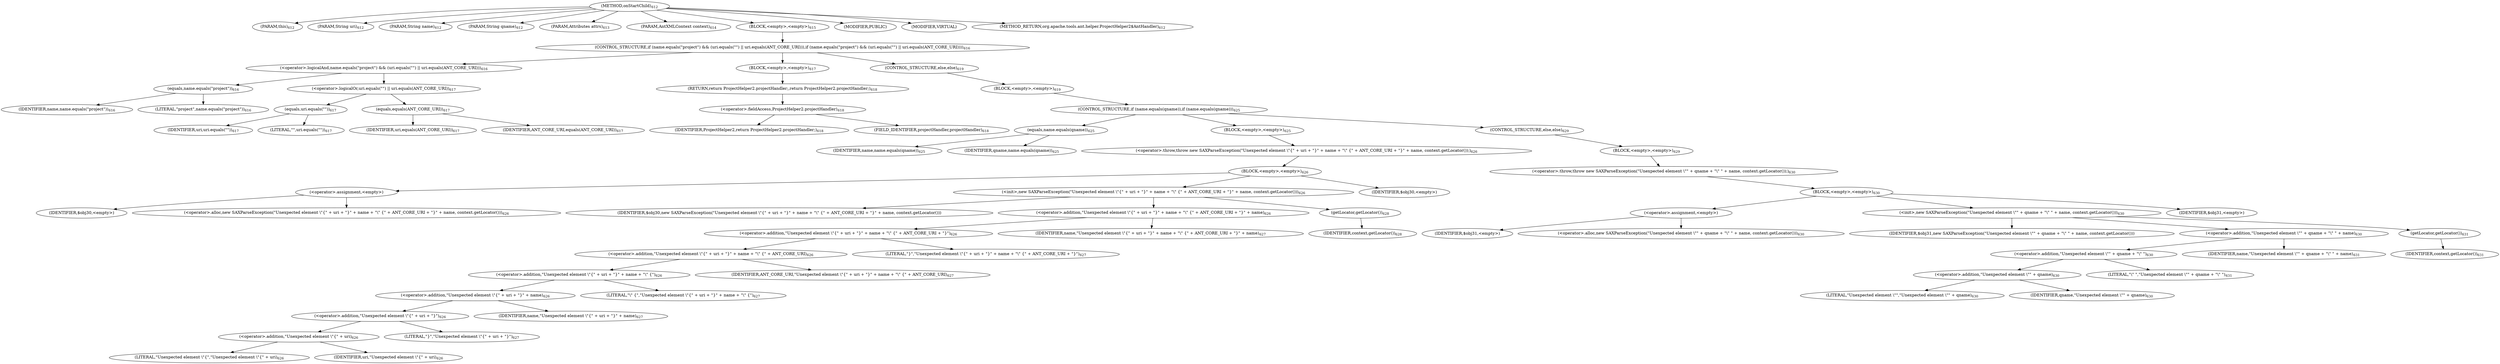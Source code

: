 digraph "onStartChild" {  
"1244" [label = <(METHOD,onStartChild)<SUB>612</SUB>> ]
"1245" [label = <(PARAM,this)<SUB>612</SUB>> ]
"1246" [label = <(PARAM,String uri)<SUB>612</SUB>> ]
"1247" [label = <(PARAM,String name)<SUB>612</SUB>> ]
"1248" [label = <(PARAM,String qname)<SUB>612</SUB>> ]
"1249" [label = <(PARAM,Attributes attrs)<SUB>613</SUB>> ]
"1250" [label = <(PARAM,AntXMLContext context)<SUB>614</SUB>> ]
"1251" [label = <(BLOCK,&lt;empty&gt;,&lt;empty&gt;)<SUB>615</SUB>> ]
"1252" [label = <(CONTROL_STRUCTURE,if (name.equals(&quot;project&quot;) &amp;&amp; (uri.equals(&quot;&quot;) || uri.equals(ANT_CORE_URI))),if (name.equals(&quot;project&quot;) &amp;&amp; (uri.equals(&quot;&quot;) || uri.equals(ANT_CORE_URI))))<SUB>616</SUB>> ]
"1253" [label = <(&lt;operator&gt;.logicalAnd,name.equals(&quot;project&quot;) &amp;&amp; (uri.equals(&quot;&quot;) || uri.equals(ANT_CORE_URI)))<SUB>616</SUB>> ]
"1254" [label = <(equals,name.equals(&quot;project&quot;))<SUB>616</SUB>> ]
"1255" [label = <(IDENTIFIER,name,name.equals(&quot;project&quot;))<SUB>616</SUB>> ]
"1256" [label = <(LITERAL,&quot;project&quot;,name.equals(&quot;project&quot;))<SUB>616</SUB>> ]
"1257" [label = <(&lt;operator&gt;.logicalOr,uri.equals(&quot;&quot;) || uri.equals(ANT_CORE_URI))<SUB>617</SUB>> ]
"1258" [label = <(equals,uri.equals(&quot;&quot;))<SUB>617</SUB>> ]
"1259" [label = <(IDENTIFIER,uri,uri.equals(&quot;&quot;))<SUB>617</SUB>> ]
"1260" [label = <(LITERAL,&quot;&quot;,uri.equals(&quot;&quot;))<SUB>617</SUB>> ]
"1261" [label = <(equals,equals(ANT_CORE_URI))<SUB>617</SUB>> ]
"1262" [label = <(IDENTIFIER,uri,equals(ANT_CORE_URI))<SUB>617</SUB>> ]
"1263" [label = <(IDENTIFIER,ANT_CORE_URI,equals(ANT_CORE_URI))<SUB>617</SUB>> ]
"1264" [label = <(BLOCK,&lt;empty&gt;,&lt;empty&gt;)<SUB>617</SUB>> ]
"1265" [label = <(RETURN,return ProjectHelper2.projectHandler;,return ProjectHelper2.projectHandler;)<SUB>618</SUB>> ]
"1266" [label = <(&lt;operator&gt;.fieldAccess,ProjectHelper2.projectHandler)<SUB>618</SUB>> ]
"1267" [label = <(IDENTIFIER,ProjectHelper2,return ProjectHelper2.projectHandler;)<SUB>618</SUB>> ]
"1268" [label = <(FIELD_IDENTIFIER,projectHandler,projectHandler)<SUB>618</SUB>> ]
"1269" [label = <(CONTROL_STRUCTURE,else,else)<SUB>619</SUB>> ]
"1270" [label = <(BLOCK,&lt;empty&gt;,&lt;empty&gt;)<SUB>619</SUB>> ]
"1271" [label = <(CONTROL_STRUCTURE,if (name.equals(qname)),if (name.equals(qname)))<SUB>625</SUB>> ]
"1272" [label = <(equals,name.equals(qname))<SUB>625</SUB>> ]
"1273" [label = <(IDENTIFIER,name,name.equals(qname))<SUB>625</SUB>> ]
"1274" [label = <(IDENTIFIER,qname,name.equals(qname))<SUB>625</SUB>> ]
"1275" [label = <(BLOCK,&lt;empty&gt;,&lt;empty&gt;)<SUB>625</SUB>> ]
"1276" [label = <(&lt;operator&gt;.throw,throw new SAXParseException(&quot;Unexpected element \&quot;{&quot; + uri + &quot;}&quot; + name + &quot;\&quot; {&quot; + ANT_CORE_URI + &quot;}&quot; + name, context.getLocator());)<SUB>626</SUB>> ]
"1277" [label = <(BLOCK,&lt;empty&gt;,&lt;empty&gt;)<SUB>626</SUB>> ]
"1278" [label = <(&lt;operator&gt;.assignment,&lt;empty&gt;)> ]
"1279" [label = <(IDENTIFIER,$obj30,&lt;empty&gt;)> ]
"1280" [label = <(&lt;operator&gt;.alloc,new SAXParseException(&quot;Unexpected element \&quot;{&quot; + uri + &quot;}&quot; + name + &quot;\&quot; {&quot; + ANT_CORE_URI + &quot;}&quot; + name, context.getLocator()))<SUB>626</SUB>> ]
"1281" [label = <(&lt;init&gt;,new SAXParseException(&quot;Unexpected element \&quot;{&quot; + uri + &quot;}&quot; + name + &quot;\&quot; {&quot; + ANT_CORE_URI + &quot;}&quot; + name, context.getLocator()))<SUB>626</SUB>> ]
"1282" [label = <(IDENTIFIER,$obj30,new SAXParseException(&quot;Unexpected element \&quot;{&quot; + uri + &quot;}&quot; + name + &quot;\&quot; {&quot; + ANT_CORE_URI + &quot;}&quot; + name, context.getLocator()))> ]
"1283" [label = <(&lt;operator&gt;.addition,&quot;Unexpected element \&quot;{&quot; + uri + &quot;}&quot; + name + &quot;\&quot; {&quot; + ANT_CORE_URI + &quot;}&quot; + name)<SUB>626</SUB>> ]
"1284" [label = <(&lt;operator&gt;.addition,&quot;Unexpected element \&quot;{&quot; + uri + &quot;}&quot; + name + &quot;\&quot; {&quot; + ANT_CORE_URI + &quot;}&quot;)<SUB>626</SUB>> ]
"1285" [label = <(&lt;operator&gt;.addition,&quot;Unexpected element \&quot;{&quot; + uri + &quot;}&quot; + name + &quot;\&quot; {&quot; + ANT_CORE_URI)<SUB>626</SUB>> ]
"1286" [label = <(&lt;operator&gt;.addition,&quot;Unexpected element \&quot;{&quot; + uri + &quot;}&quot; + name + &quot;\&quot; {&quot;)<SUB>626</SUB>> ]
"1287" [label = <(&lt;operator&gt;.addition,&quot;Unexpected element \&quot;{&quot; + uri + &quot;}&quot; + name)<SUB>626</SUB>> ]
"1288" [label = <(&lt;operator&gt;.addition,&quot;Unexpected element \&quot;{&quot; + uri + &quot;}&quot;)<SUB>626</SUB>> ]
"1289" [label = <(&lt;operator&gt;.addition,&quot;Unexpected element \&quot;{&quot; + uri)<SUB>626</SUB>> ]
"1290" [label = <(LITERAL,&quot;Unexpected element \&quot;{&quot;,&quot;Unexpected element \&quot;{&quot; + uri)<SUB>626</SUB>> ]
"1291" [label = <(IDENTIFIER,uri,&quot;Unexpected element \&quot;{&quot; + uri)<SUB>626</SUB>> ]
"1292" [label = <(LITERAL,&quot;}&quot;,&quot;Unexpected element \&quot;{&quot; + uri + &quot;}&quot;)<SUB>627</SUB>> ]
"1293" [label = <(IDENTIFIER,name,&quot;Unexpected element \&quot;{&quot; + uri + &quot;}&quot; + name)<SUB>627</SUB>> ]
"1294" [label = <(LITERAL,&quot;\&quot; {&quot;,&quot;Unexpected element \&quot;{&quot; + uri + &quot;}&quot; + name + &quot;\&quot; {&quot;)<SUB>627</SUB>> ]
"1295" [label = <(IDENTIFIER,ANT_CORE_URI,&quot;Unexpected element \&quot;{&quot; + uri + &quot;}&quot; + name + &quot;\&quot; {&quot; + ANT_CORE_URI)<SUB>627</SUB>> ]
"1296" [label = <(LITERAL,&quot;}&quot;,&quot;Unexpected element \&quot;{&quot; + uri + &quot;}&quot; + name + &quot;\&quot; {&quot; + ANT_CORE_URI + &quot;}&quot;)<SUB>627</SUB>> ]
"1297" [label = <(IDENTIFIER,name,&quot;Unexpected element \&quot;{&quot; + uri + &quot;}&quot; + name + &quot;\&quot; {&quot; + ANT_CORE_URI + &quot;}&quot; + name)<SUB>627</SUB>> ]
"1298" [label = <(getLocator,getLocator())<SUB>628</SUB>> ]
"1299" [label = <(IDENTIFIER,context,getLocator())<SUB>628</SUB>> ]
"1300" [label = <(IDENTIFIER,$obj30,&lt;empty&gt;)> ]
"1301" [label = <(CONTROL_STRUCTURE,else,else)<SUB>629</SUB>> ]
"1302" [label = <(BLOCK,&lt;empty&gt;,&lt;empty&gt;)<SUB>629</SUB>> ]
"1303" [label = <(&lt;operator&gt;.throw,throw new SAXParseException(&quot;Unexpected element \&quot;&quot; + qname + &quot;\&quot; &quot; + name, context.getLocator());)<SUB>630</SUB>> ]
"1304" [label = <(BLOCK,&lt;empty&gt;,&lt;empty&gt;)<SUB>630</SUB>> ]
"1305" [label = <(&lt;operator&gt;.assignment,&lt;empty&gt;)> ]
"1306" [label = <(IDENTIFIER,$obj31,&lt;empty&gt;)> ]
"1307" [label = <(&lt;operator&gt;.alloc,new SAXParseException(&quot;Unexpected element \&quot;&quot; + qname + &quot;\&quot; &quot; + name, context.getLocator()))<SUB>630</SUB>> ]
"1308" [label = <(&lt;init&gt;,new SAXParseException(&quot;Unexpected element \&quot;&quot; + qname + &quot;\&quot; &quot; + name, context.getLocator()))<SUB>630</SUB>> ]
"1309" [label = <(IDENTIFIER,$obj31,new SAXParseException(&quot;Unexpected element \&quot;&quot; + qname + &quot;\&quot; &quot; + name, context.getLocator()))> ]
"1310" [label = <(&lt;operator&gt;.addition,&quot;Unexpected element \&quot;&quot; + qname + &quot;\&quot; &quot; + name)<SUB>630</SUB>> ]
"1311" [label = <(&lt;operator&gt;.addition,&quot;Unexpected element \&quot;&quot; + qname + &quot;\&quot; &quot;)<SUB>630</SUB>> ]
"1312" [label = <(&lt;operator&gt;.addition,&quot;Unexpected element \&quot;&quot; + qname)<SUB>630</SUB>> ]
"1313" [label = <(LITERAL,&quot;Unexpected element \&quot;&quot;,&quot;Unexpected element \&quot;&quot; + qname)<SUB>630</SUB>> ]
"1314" [label = <(IDENTIFIER,qname,&quot;Unexpected element \&quot;&quot; + qname)<SUB>630</SUB>> ]
"1315" [label = <(LITERAL,&quot;\&quot; &quot;,&quot;Unexpected element \&quot;&quot; + qname + &quot;\&quot; &quot;)<SUB>631</SUB>> ]
"1316" [label = <(IDENTIFIER,name,&quot;Unexpected element \&quot;&quot; + qname + &quot;\&quot; &quot; + name)<SUB>631</SUB>> ]
"1317" [label = <(getLocator,getLocator())<SUB>631</SUB>> ]
"1318" [label = <(IDENTIFIER,context,getLocator())<SUB>631</SUB>> ]
"1319" [label = <(IDENTIFIER,$obj31,&lt;empty&gt;)> ]
"1320" [label = <(MODIFIER,PUBLIC)> ]
"1321" [label = <(MODIFIER,VIRTUAL)> ]
"1322" [label = <(METHOD_RETURN,org.apache.tools.ant.helper.ProjectHelper2$AntHandler)<SUB>612</SUB>> ]
  "1244" -> "1245" 
  "1244" -> "1246" 
  "1244" -> "1247" 
  "1244" -> "1248" 
  "1244" -> "1249" 
  "1244" -> "1250" 
  "1244" -> "1251" 
  "1244" -> "1320" 
  "1244" -> "1321" 
  "1244" -> "1322" 
  "1251" -> "1252" 
  "1252" -> "1253" 
  "1252" -> "1264" 
  "1252" -> "1269" 
  "1253" -> "1254" 
  "1253" -> "1257" 
  "1254" -> "1255" 
  "1254" -> "1256" 
  "1257" -> "1258" 
  "1257" -> "1261" 
  "1258" -> "1259" 
  "1258" -> "1260" 
  "1261" -> "1262" 
  "1261" -> "1263" 
  "1264" -> "1265" 
  "1265" -> "1266" 
  "1266" -> "1267" 
  "1266" -> "1268" 
  "1269" -> "1270" 
  "1270" -> "1271" 
  "1271" -> "1272" 
  "1271" -> "1275" 
  "1271" -> "1301" 
  "1272" -> "1273" 
  "1272" -> "1274" 
  "1275" -> "1276" 
  "1276" -> "1277" 
  "1277" -> "1278" 
  "1277" -> "1281" 
  "1277" -> "1300" 
  "1278" -> "1279" 
  "1278" -> "1280" 
  "1281" -> "1282" 
  "1281" -> "1283" 
  "1281" -> "1298" 
  "1283" -> "1284" 
  "1283" -> "1297" 
  "1284" -> "1285" 
  "1284" -> "1296" 
  "1285" -> "1286" 
  "1285" -> "1295" 
  "1286" -> "1287" 
  "1286" -> "1294" 
  "1287" -> "1288" 
  "1287" -> "1293" 
  "1288" -> "1289" 
  "1288" -> "1292" 
  "1289" -> "1290" 
  "1289" -> "1291" 
  "1298" -> "1299" 
  "1301" -> "1302" 
  "1302" -> "1303" 
  "1303" -> "1304" 
  "1304" -> "1305" 
  "1304" -> "1308" 
  "1304" -> "1319" 
  "1305" -> "1306" 
  "1305" -> "1307" 
  "1308" -> "1309" 
  "1308" -> "1310" 
  "1308" -> "1317" 
  "1310" -> "1311" 
  "1310" -> "1316" 
  "1311" -> "1312" 
  "1311" -> "1315" 
  "1312" -> "1313" 
  "1312" -> "1314" 
  "1317" -> "1318" 
}
